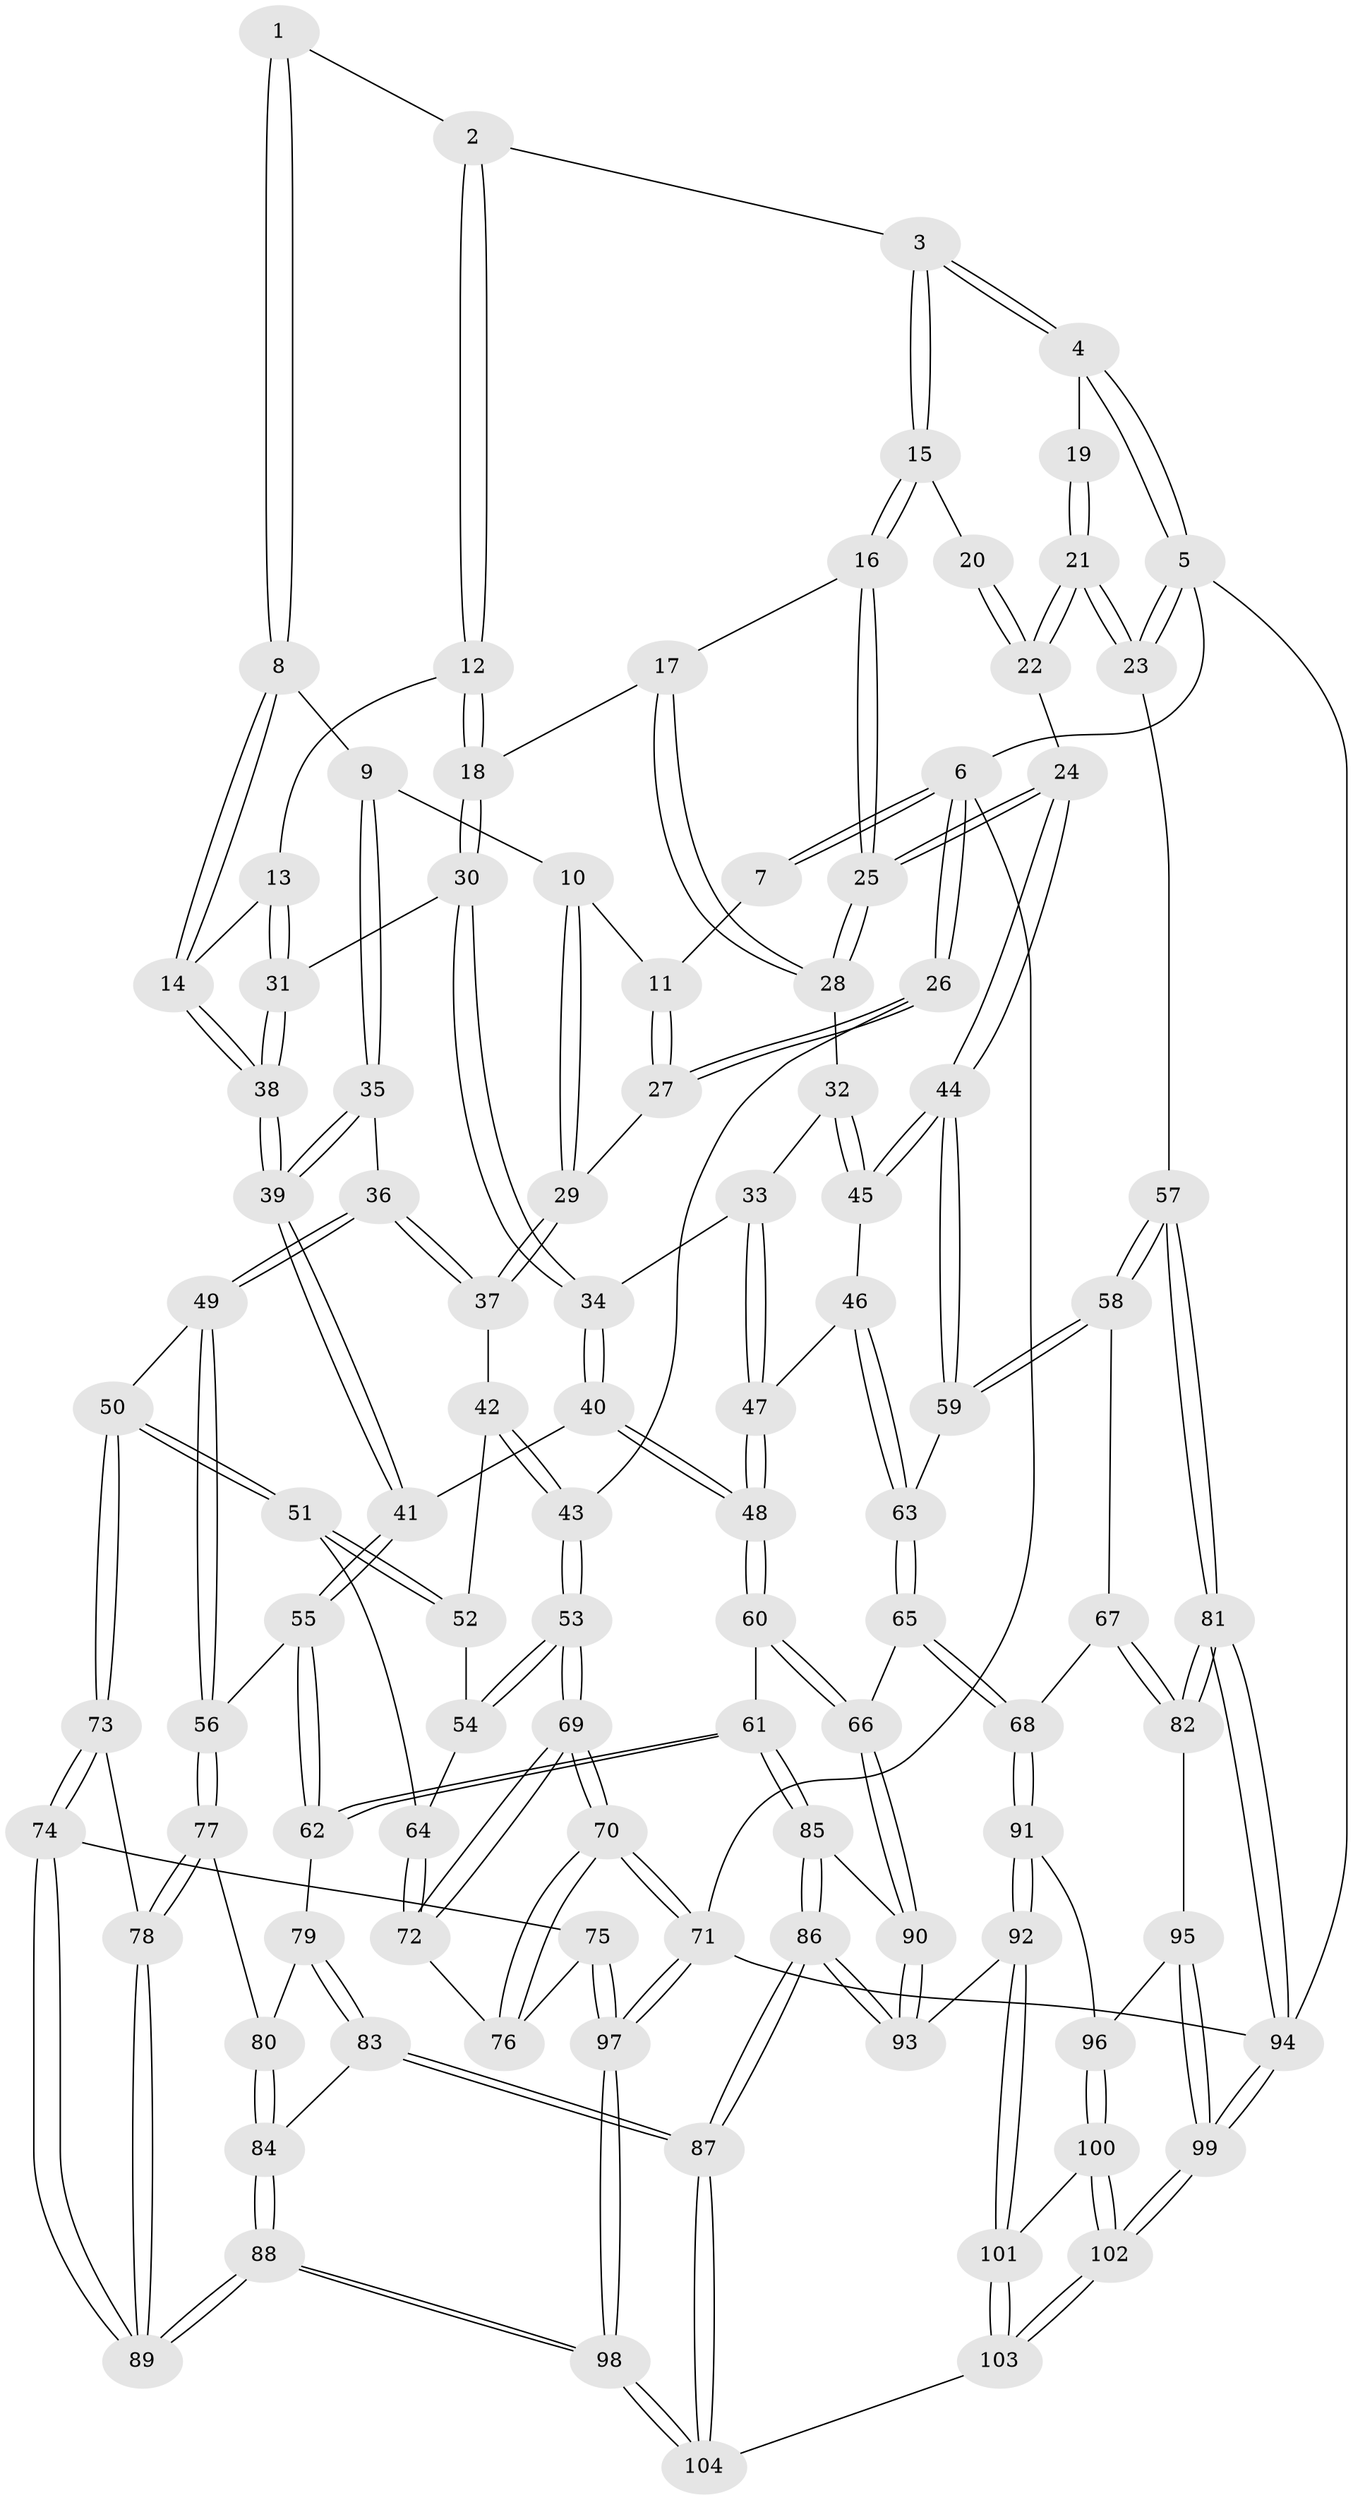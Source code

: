 // coarse degree distribution, {4: 0.3225806451612903, 6: 0.16129032258064516, 8: 0.016129032258064516, 3: 0.14516129032258066, 5: 0.2903225806451613, 2: 0.016129032258064516, 7: 0.04838709677419355}
// Generated by graph-tools (version 1.1) at 2025/21/03/04/25 18:21:15]
// undirected, 104 vertices, 257 edges
graph export_dot {
graph [start="1"]
  node [color=gray90,style=filled];
  1 [pos="+0.3402164809062237+0"];
  2 [pos="+0.3410771848711492+0"];
  3 [pos="+0.7392536834511455+0"];
  4 [pos="+1+0"];
  5 [pos="+1+0"];
  6 [pos="+0+0"];
  7 [pos="+0.2271623839223553+0"];
  8 [pos="+0.3163932226956959+0.16756783039895032"];
  9 [pos="+0.29238731255810935+0.1716458783307805"];
  10 [pos="+0.2300098630466958+0.1715984282353257"];
  11 [pos="+0.204515270082351+0.16097978741719823"];
  12 [pos="+0.44662383719000687+0.134418109221636"];
  13 [pos="+0.33758424731539444+0.17139949714997127"];
  14 [pos="+0.328834604880026+0.17251497975067448"];
  15 [pos="+0.7193310020588701+0"];
  16 [pos="+0.6958848980823792+0"];
  17 [pos="+0.6253048697857022+0.10197018375959373"];
  18 [pos="+0.6087595991998933+0.12157472383567205"];
  19 [pos="+0.958383897196144+0.1525512068915273"];
  20 [pos="+0.8608930280861486+0.1140778452353652"];
  21 [pos="+1+0.3557494105067847"];
  22 [pos="+0.9702123466824615+0.35374421660090205"];
  23 [pos="+1+0.38469003070247904"];
  24 [pos="+0.9160104326674219+0.3633080708049027"];
  25 [pos="+0.862981294424357+0.3395853273112191"];
  26 [pos="+0+0.08604830747004469"];
  27 [pos="+0+0.143500864807553"];
  28 [pos="+0.7970799014283894+0.33655287634221137"];
  29 [pos="+0.1853375209402481+0.35376679124838123"];
  30 [pos="+0.5855544006654313+0.2708588981108186"];
  31 [pos="+0.5027586359300493+0.29849496119588503"];
  32 [pos="+0.7047205696312844+0.3546164037296042"];
  33 [pos="+0.6525079816831417+0.3451304531766334"];
  34 [pos="+0.6147683913861154+0.32767904819361326"];
  35 [pos="+0.2577396421426652+0.4047611702783236"];
  36 [pos="+0.23392667938055628+0.40854016392710163"];
  37 [pos="+0.18952138697797113+0.38827021593092764"];
  38 [pos="+0.38664740128420017+0.3879135772748281"];
  39 [pos="+0.3783069427403133+0.4125425019854097"];
  40 [pos="+0.568693785732427+0.4218934686232117"];
  41 [pos="+0.3883423798177591+0.43047776555311745"];
  42 [pos="+0.13527944135191958+0.40496009807178523"];
  43 [pos="+0+0.324597944889647"];
  44 [pos="+0.8188744862469557+0.501635852295946"];
  45 [pos="+0.7163375167765191+0.416461959666854"];
  46 [pos="+0.6971685334941448+0.5047673025356992"];
  47 [pos="+0.6724876447591128+0.5100261096546023"];
  48 [pos="+0.5960785826575328+0.5573885134640058"];
  49 [pos="+0.21870131038046958+0.5323587409578817"];
  50 [pos="+0.14678558399354297+0.5710868192293395"];
  51 [pos="+0.12729011592940237+0.5657451248162836"];
  52 [pos="+0.12310222790008113+0.45938724854491103"];
  53 [pos="+0+0.44634183999878846"];
  54 [pos="+0.025104925063380905+0.5115614064342207"];
  55 [pos="+0.39782177030378896+0.49065948718272595"];
  56 [pos="+0.3044484527758117+0.5861822544451165"];
  57 [pos="+1+0.5263903230376051"];
  58 [pos="+0.8490149383760223+0.62019974056792"];
  59 [pos="+0.8149467147579915+0.5091950588311334"];
  60 [pos="+0.5742366955368018+0.6023294912678798"];
  61 [pos="+0.5336442569060732+0.6120435487501347"];
  62 [pos="+0.5275568284590036+0.61118729556379"];
  63 [pos="+0.7747664862081133+0.5146292417464743"];
  64 [pos="+0.1250287631284197+0.566252445621601"];
  65 [pos="+0.682945624595886+0.6628734597321471"];
  66 [pos="+0.6464979037546336+0.6578218430429913"];
  67 [pos="+0.8477332262350973+0.6241271095962481"];
  68 [pos="+0.7701734351285454+0.694207266632792"];
  69 [pos="+0+0.5314163756757789"];
  70 [pos="+0+0.6764299078507456"];
  71 [pos="+0+1"];
  72 [pos="+0.09662300097423068+0.5949282281856589"];
  73 [pos="+0.18211802060204993+0.64829523575215"];
  74 [pos="+0.13579733956196327+0.7238306012135716"];
  75 [pos="+0.1253474238998653+0.7276565059466795"];
  76 [pos="+0.06189409069440697+0.6477117670422794"];
  77 [pos="+0.3023266128638533+0.656589176415793"];
  78 [pos="+0.29394415478205155+0.6617483920958214"];
  79 [pos="+0.4359110538117746+0.6704931984232289"];
  80 [pos="+0.31719308061197155+0.6636552767155518"];
  81 [pos="+1+0.7770165400717887"];
  82 [pos="+0.9566278787502414+0.7400406956849536"];
  83 [pos="+0.4068320732749671+0.861828588507304"];
  84 [pos="+0.3944696014091207+0.8633339589201657"];
  85 [pos="+0.5259636193639403+0.7532679892028847"];
  86 [pos="+0.4863003459104556+0.8761239254046035"];
  87 [pos="+0.48098010376489264+0.8800422827145105"];
  88 [pos="+0.2810428966544146+0.9074127804998531"];
  89 [pos="+0.24352701093253418+0.7697504182559382"];
  90 [pos="+0.632553512252025+0.7718158370557384"];
  91 [pos="+0.772464220251312+0.7047622103099955"];
  92 [pos="+0.6443200772966908+0.8422337056678404"];
  93 [pos="+0.6403320416242412+0.8402939248610567"];
  94 [pos="+1+1"];
  95 [pos="+0.8634998633535688+0.7904373365686166"];
  96 [pos="+0.8135635408455706+0.7957452148681157"];
  97 [pos="+0+1"];
  98 [pos="+0+1"];
  99 [pos="+1+1"];
  100 [pos="+0.7883855024058132+0.8606401386524196"];
  101 [pos="+0.6503994950774991+0.8471770578681317"];
  102 [pos="+0.9492764763084444+1"];
  103 [pos="+0.6949891785278496+1"];
  104 [pos="+0.5964836822875578+1"];
  1 -- 2;
  1 -- 8;
  1 -- 8;
  2 -- 3;
  2 -- 12;
  2 -- 12;
  3 -- 4;
  3 -- 4;
  3 -- 15;
  3 -- 15;
  4 -- 5;
  4 -- 5;
  4 -- 19;
  5 -- 6;
  5 -- 23;
  5 -- 23;
  5 -- 94;
  6 -- 7;
  6 -- 7;
  6 -- 26;
  6 -- 26;
  6 -- 71;
  7 -- 11;
  8 -- 9;
  8 -- 14;
  8 -- 14;
  9 -- 10;
  9 -- 35;
  9 -- 35;
  10 -- 11;
  10 -- 29;
  10 -- 29;
  11 -- 27;
  11 -- 27;
  12 -- 13;
  12 -- 18;
  12 -- 18;
  13 -- 14;
  13 -- 31;
  13 -- 31;
  14 -- 38;
  14 -- 38;
  15 -- 16;
  15 -- 16;
  15 -- 20;
  16 -- 17;
  16 -- 25;
  16 -- 25;
  17 -- 18;
  17 -- 28;
  17 -- 28;
  18 -- 30;
  18 -- 30;
  19 -- 21;
  19 -- 21;
  20 -- 22;
  20 -- 22;
  21 -- 22;
  21 -- 22;
  21 -- 23;
  21 -- 23;
  22 -- 24;
  23 -- 57;
  24 -- 25;
  24 -- 25;
  24 -- 44;
  24 -- 44;
  25 -- 28;
  25 -- 28;
  26 -- 27;
  26 -- 27;
  26 -- 43;
  27 -- 29;
  28 -- 32;
  29 -- 37;
  29 -- 37;
  30 -- 31;
  30 -- 34;
  30 -- 34;
  31 -- 38;
  31 -- 38;
  32 -- 33;
  32 -- 45;
  32 -- 45;
  33 -- 34;
  33 -- 47;
  33 -- 47;
  34 -- 40;
  34 -- 40;
  35 -- 36;
  35 -- 39;
  35 -- 39;
  36 -- 37;
  36 -- 37;
  36 -- 49;
  36 -- 49;
  37 -- 42;
  38 -- 39;
  38 -- 39;
  39 -- 41;
  39 -- 41;
  40 -- 41;
  40 -- 48;
  40 -- 48;
  41 -- 55;
  41 -- 55;
  42 -- 43;
  42 -- 43;
  42 -- 52;
  43 -- 53;
  43 -- 53;
  44 -- 45;
  44 -- 45;
  44 -- 59;
  44 -- 59;
  45 -- 46;
  46 -- 47;
  46 -- 63;
  46 -- 63;
  47 -- 48;
  47 -- 48;
  48 -- 60;
  48 -- 60;
  49 -- 50;
  49 -- 56;
  49 -- 56;
  50 -- 51;
  50 -- 51;
  50 -- 73;
  50 -- 73;
  51 -- 52;
  51 -- 52;
  51 -- 64;
  52 -- 54;
  53 -- 54;
  53 -- 54;
  53 -- 69;
  53 -- 69;
  54 -- 64;
  55 -- 56;
  55 -- 62;
  55 -- 62;
  56 -- 77;
  56 -- 77;
  57 -- 58;
  57 -- 58;
  57 -- 81;
  57 -- 81;
  58 -- 59;
  58 -- 59;
  58 -- 67;
  59 -- 63;
  60 -- 61;
  60 -- 66;
  60 -- 66;
  61 -- 62;
  61 -- 62;
  61 -- 85;
  61 -- 85;
  62 -- 79;
  63 -- 65;
  63 -- 65;
  64 -- 72;
  64 -- 72;
  65 -- 66;
  65 -- 68;
  65 -- 68;
  66 -- 90;
  66 -- 90;
  67 -- 68;
  67 -- 82;
  67 -- 82;
  68 -- 91;
  68 -- 91;
  69 -- 70;
  69 -- 70;
  69 -- 72;
  69 -- 72;
  70 -- 71;
  70 -- 71;
  70 -- 76;
  70 -- 76;
  71 -- 97;
  71 -- 97;
  71 -- 94;
  72 -- 76;
  73 -- 74;
  73 -- 74;
  73 -- 78;
  74 -- 75;
  74 -- 89;
  74 -- 89;
  75 -- 76;
  75 -- 97;
  75 -- 97;
  77 -- 78;
  77 -- 78;
  77 -- 80;
  78 -- 89;
  78 -- 89;
  79 -- 80;
  79 -- 83;
  79 -- 83;
  80 -- 84;
  80 -- 84;
  81 -- 82;
  81 -- 82;
  81 -- 94;
  81 -- 94;
  82 -- 95;
  83 -- 84;
  83 -- 87;
  83 -- 87;
  84 -- 88;
  84 -- 88;
  85 -- 86;
  85 -- 86;
  85 -- 90;
  86 -- 87;
  86 -- 87;
  86 -- 93;
  86 -- 93;
  87 -- 104;
  87 -- 104;
  88 -- 89;
  88 -- 89;
  88 -- 98;
  88 -- 98;
  90 -- 93;
  90 -- 93;
  91 -- 92;
  91 -- 92;
  91 -- 96;
  92 -- 93;
  92 -- 101;
  92 -- 101;
  94 -- 99;
  94 -- 99;
  95 -- 96;
  95 -- 99;
  95 -- 99;
  96 -- 100;
  96 -- 100;
  97 -- 98;
  97 -- 98;
  98 -- 104;
  98 -- 104;
  99 -- 102;
  99 -- 102;
  100 -- 101;
  100 -- 102;
  100 -- 102;
  101 -- 103;
  101 -- 103;
  102 -- 103;
  102 -- 103;
  103 -- 104;
}

